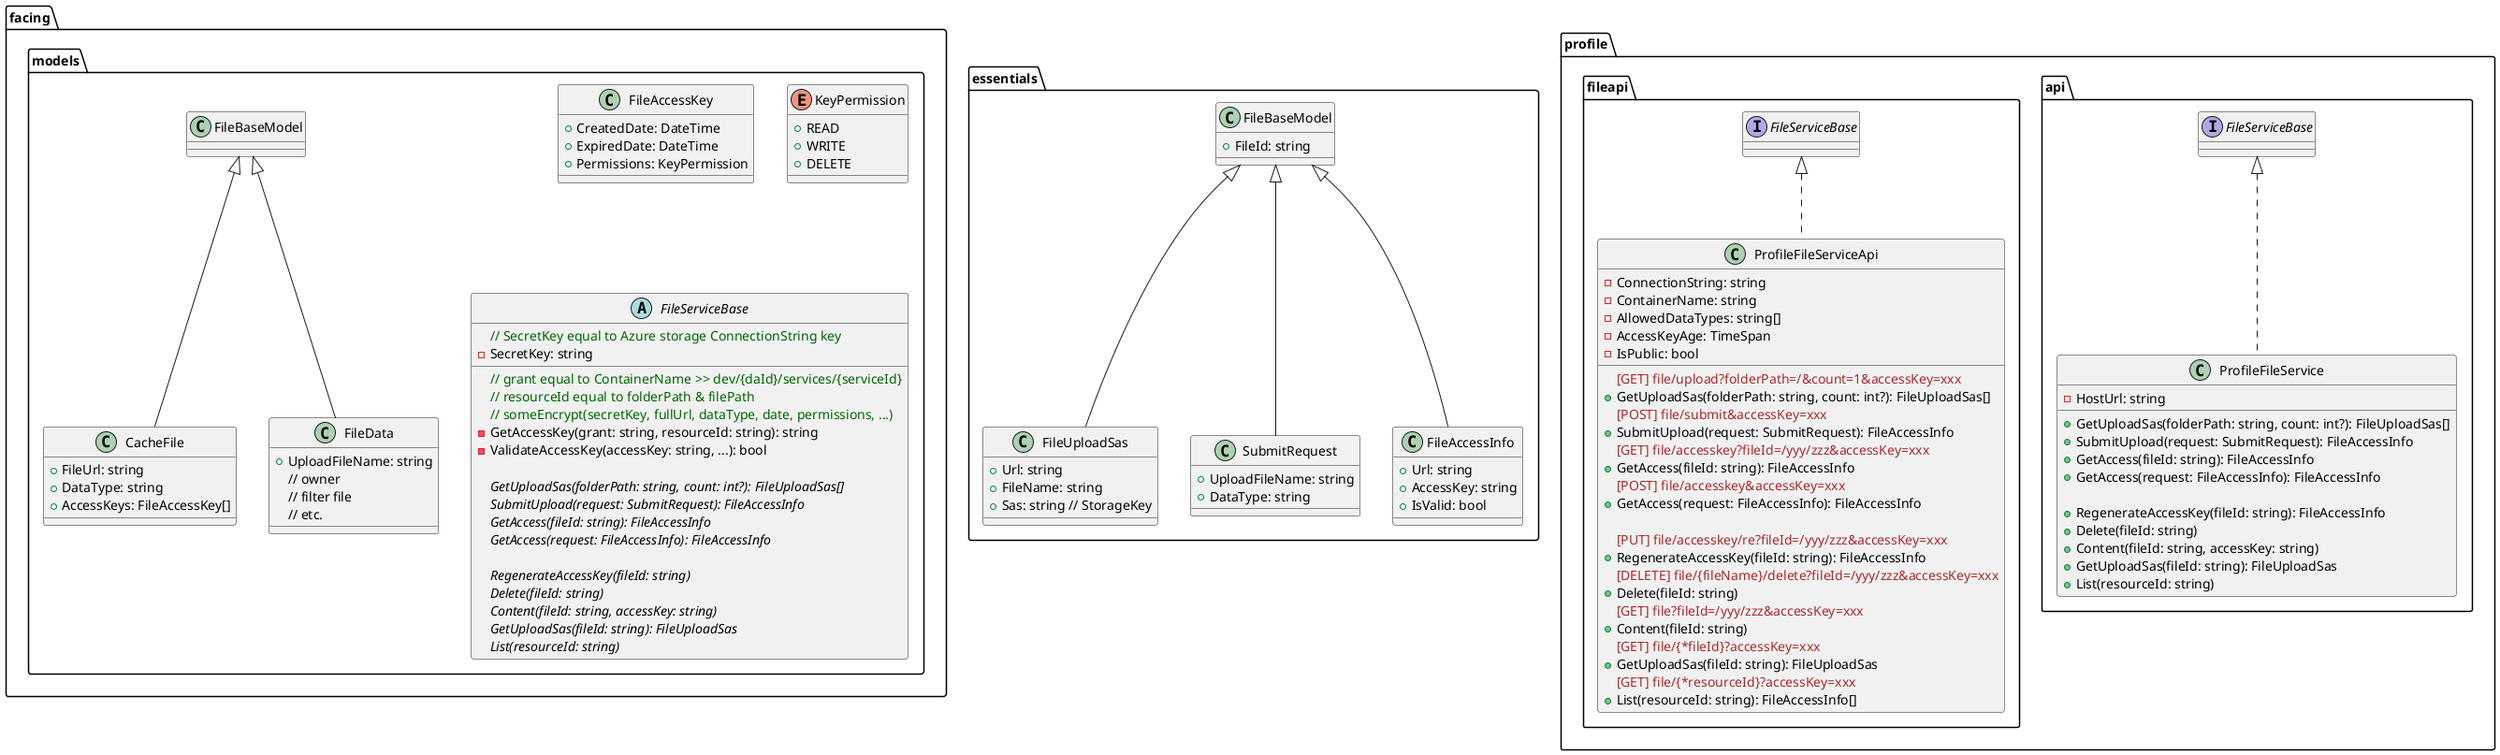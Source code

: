@startuml Upload file class

!define COMMENT(x) <color:darkgreen>x</color>
!define ROUTE(x) <color:brown>x</color>

package essentials {
    class FileBaseModel {
        + FileId: string
    }
    class FileUploadSas extends FileBaseModel {
        + Url: string
        + FileName: string
        + Sas: string // StorageKey
    }

    class SubmitRequest extends FileBaseModel {
        + UploadFileName: string
        + DataType: string
    }

    class FileAccessInfo extends FileBaseModel {
        + Url: string
        + AccessKey: string
        + IsValid: bool
    }
}

package facing.models {
    class CacheFile extends FileBaseModel {
        + FileUrl: string
        + DataType: string
        + AccessKeys: FileAccessKey[]
    }

    class FileAccessKey {
        + CreatedDate: DateTime
        + ExpiredDate: DateTime
        + Permissions: KeyPermission
    }

    enum KeyPermission {
        + READ
        + WRITE
        + DELETE
    }

    class FileData extends FileBaseModel {
        + UploadFileName: string
        // owner
        // filter file
        // etc.
    }

    abstract FileServiceBase {
        COMMENT(// SecretKey equal to Azure storage ConnectionString key)
        - SecretKey: string

        {method} COMMENT(// grant equal to ContainerName >> dev/{daId}/services/{serviceId})
        {method} COMMENT(// resourceId equal to folderPath & filePath)
        {method} COMMENT(// someEncrypt(secretKey, fullUrl, dataType, date, permissions, ...))
        - GetAccessKey(grant: string, resourceId: string): string
        - ValidateAccessKey(accessKey: string, ...): bool

        {abstract} GetUploadSas(folderPath: string, count: int?): FileUploadSas[]
        {abstract} SubmitUpload(request: SubmitRequest): FileAccessInfo
        {abstract} GetAccess(fileId: string): FileAccessInfo
        {abstract} GetAccess(request: FileAccessInfo): FileAccessInfo

        {abstract} RegenerateAccessKey(fileId: string)
        {abstract} Delete(fileId: string)
        {abstract} Content(fileId: string, accessKey: string)
        {abstract} GetUploadSas(fileId: string): FileUploadSas
        {abstract} List(resourceId: string)
    }
}

package profile.api {
    class ProfileFileService implements FileServiceBase {
        - HostUrl: string

        + GetUploadSas(folderPath: string, count: int?): FileUploadSas[]
        + SubmitUpload(request: SubmitRequest): FileAccessInfo
        + GetAccess(fileId: string): FileAccessInfo
        + GetAccess(request: FileAccessInfo): FileAccessInfo

        + RegenerateAccessKey(fileId: string): FileAccessInfo
        + Delete(fileId: string)
        + Content(fileId: string, accessKey: string)
        + GetUploadSas(fileId: string): FileUploadSas
        + List(resourceId: string)
    }
}

package profile.fileapi {
    class ProfileFileServiceApi implements FileServiceBase  {
        - ConnectionString: string
        - ContainerName: string
        - AllowedDataTypes: string[]
        - AccessKeyAge: TimeSpan
        - IsPublic: bool

        {method} ROUTE([GET] file/upload?folderPath=/&count=1&accessKey=xxx)
        + GetUploadSas(folderPath: string, count: int?): FileUploadSas[]
        {method} ROUTE([POST] file/submit&accessKey=xxx)
        + SubmitUpload(request: SubmitRequest): FileAccessInfo
        {method} ROUTE([GET] file/accesskey?fileId=/yyy/zzz&accessKey=xxx)
        + GetAccess(fileId: string): FileAccessInfo
        {method} ROUTE([POST] file/accesskey&accessKey=xxx)
        + GetAccess(request: FileAccessInfo): FileAccessInfo

        {method} ROUTE([PUT] file/accesskey/re?fileId=/yyy/zzz&accessKey=xxx)
        + RegenerateAccessKey(fileId: string): FileAccessInfo
        {method} ROUTE([DELETE] file/{fileName}/delete?fileId=/yyy/zzz&accessKey=xxx)
        + Delete(fileId: string)
        {method} ROUTE([GET] file?fileId=/yyy/zzz&accessKey=xxx)
        + Content(fileId: string)
        {method} ROUTE([GET] file/{*fileId}?accessKey=xxx)
        + GetUploadSas(fileId: string): FileUploadSas
        {method} ROUTE([GET] file/{*resourceId}?accessKey=xxx)
        + List(resourceId: string): FileAccessInfo[]
    }
}

@enduml